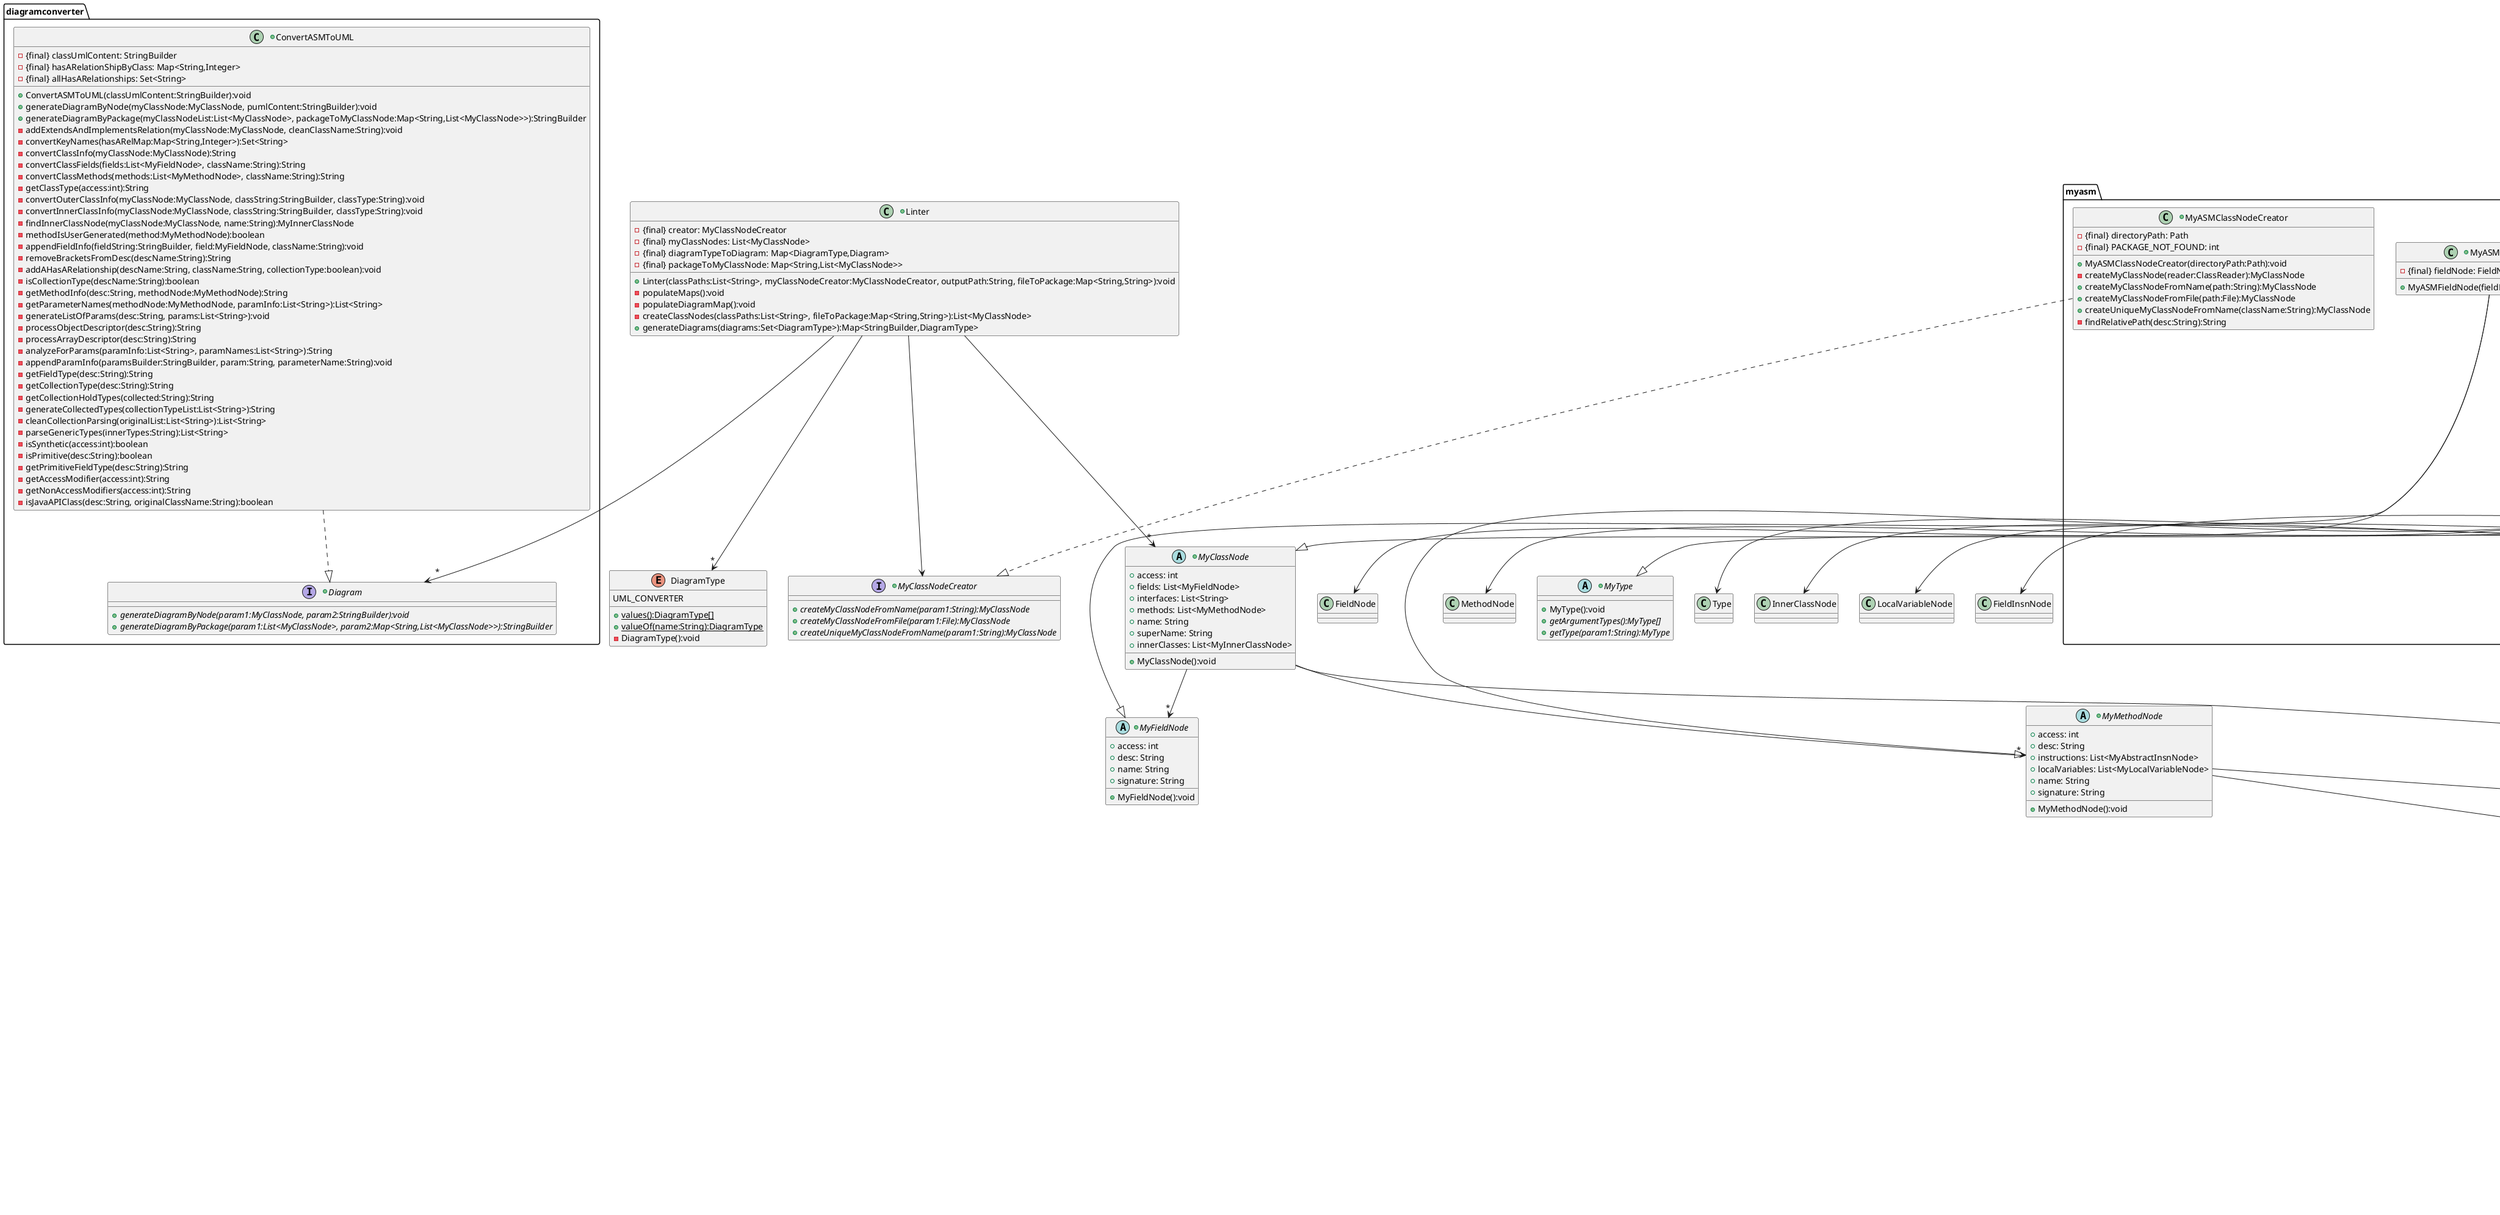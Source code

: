 @startuml
+class Linter{
	-{final} creator: MyClassNodeCreator
	-{final} myClassNodes: List<MyClassNode>
	-{final} diagramTypeToDiagram: Map<DiagramType,Diagram>
	-{final} packageToMyClassNode: Map<String,List<MyClassNode>>
	+Linter(classPaths:List<String>, myClassNodeCreator:MyClassNodeCreator, outputPath:String, fileToPackage:Map<String,String>):void
	-populateMaps():void
	-populateDiagramMap():void
	-createClassNodes(classPaths:List<String>, fileToPackage:Map<String,String>):List<MyClassNode>
	+generateDiagrams(diagrams:Set<DiagramType>):Map<StringBuilder,DiagramType>
	}

+interface MyClassNodeCreator{
	+{abstract}createMyClassNodeFromName(param1:String):MyClassNode
	+{abstract}createMyClassNodeFromFile(param1:File):MyClassNode
	+{abstract}createUniqueMyClassNodeFromName(param1:String):MyClassNode
	}

+abstract class MyLocalVariableNode{
	+ end: MyLabelNode
	+ index: int
	+ name: String
	+ start: MyLabelNode
	+MyLocalVariableNode():void
	}

+class MyDefaultInsnNode{
	+MyDefaultInsnNode():void
	+getNext():MyAbstractInsnNode
	+getOpcode():int
	+getType():int
	}

+abstract class MyType{
	+MyType():void
	+{abstract}getArgumentTypes():MyType[]
	+{abstract}getType(param1:String):MyType
	}

+abstract class MyFieldInsnNode{
	+ desc: String
	+ name: String
	+ owner: String
	+MyFieldInsnNode():void
	}

+abstract class MyClassNode{
	+ access: int
	+ fields: List<MyFieldNode>
	+ interfaces: List<String>
	+ methods: List<MyMethodNode>
	+ name: String
	+ superName: String
	+ innerClasses: List<MyInnerClassNode>
	+MyClassNode():void
	}

+abstract class MyMethodInsnNode{
	+ desc: String
	+ name: String
	+ owner: String
	+MyMethodInsnNode():void
	}

+abstract class MyAbstractInsnNode{
	+{static}{final} FIELD_INSN: int
	+{static}{final} LABEL: int
	+{static}{final} METHOD_INSN: int
	+{static}{final} VAR_INSN: int
	+MyAbstractInsnNode():void
	+{abstract}getNext():MyAbstractInsnNode
	+{abstract}getOpcode():int
	+{abstract}getType():int
	}

+abstract class MyFieldNode{
	+ access: int
	+ desc: String
	+ name: String
	+ signature: String
	+MyFieldNode():void
	}

+abstract class MyVarInsnNode{
	+ var: int
	+MyVarInsnNode():void
	}

+interface MyOpcodes{
	+{static}{final} ACC_PUBLIC: int
	+{static}{final} ACC_PRIVATE: int
	+{static}{final} ACC_PROTECTED: int
	+{static}{final} H_INVOKEVIRTUAL: int
	+{static}{final} H_INVOKESTATIC: int
	+{static}{final} H_INVOKESPECIAL: int
	+{static}{final} ACC_STATIC: int
	+{static}{final} H_INVOKEINTERFACE: int
	+{static}{final} ACC_FINAL: int
	+{static}{final} ILOAD: int
	+{static}{final} LLOAD: int
	+{static}{final} FLOAD: int
	+{static}{final} DLOAD: int
	+{static}{final} ALOAD: int
	+{static}{final} ISTORE: int
	+{static}{final} LSTORE: int
	+{static}{final} FSTORE: int
	+{static}{final} DSTORE: int
	+{static}{final} ASTORE: int
	+{static}{final} GETSTATIC: int
	+{static}{final} PUTSTATIC: int
	+{static}{final} GETFIELD: int
	+{static}{final} PUTFIELD: int
	+{static}{final} INVOKEVIRTUAL: int
	+{static}{final} INVOKESPECIAL: int
	+{static}{final} INVOKEINTERFACE: int
	+{static}{final} INVOKEDYNAMIC: int
	+{static}{final} ACC_INTERFACE: int
	+{static}{final} ACC_ABSTRACT: int
	+{static}{final} ACC_SYNTHETIC: int
	+{static}{final} ACC_ENUM: int
	+{static}{final} ASM8: int
	}

+abstract class MyMethodNode{
	+ access: int
	+ desc: String
	+ instructions: List<MyAbstractInsnNode>
	+ localVariables: List<MyLocalVariableNode>
	+ name: String
	+ signature: String
	+MyMethodNode():void
	}

enum DiagramType{
	UML_CONVERTER
	+{static}values():DiagramType[]
	+{static}valueOf(name:String):DiagramType
	-DiagramType():void
	}

+abstract class MyInnerClassNode{
	+ access: int
	+ name: String
	+MyInnerClassNode():void
	}

+abstract class MyLabelNode{
	+MyLabelNode():void
	+{abstract}getLabel():MyLabel
	}

+interface MyLabel{
	+{abstract}equals(param1:MyLabel):boolean
	}

package myasm {
	+class MyASMMethodInsnNode{
	-{final} methodInsnNode: MethodInsnNode
	-{final} factory: MyASMAbstractInsnNodeFactory
	+MyASMMethodInsnNode(methodInsnNode:AbstractInsnNode, factory:MyASMAbstractInsnNodeFactory):void
	+getNext():MyAbstractInsnNode
	+getOpcode():int
	+getType():int
	}

+class MyASMVarInsnNode{
	-{final} varInsnNode: VarInsnNode
	-{final} factory: MyASMAbstractInsnNodeFactory
	+MyASMVarInsnNode(varInsnNode:AbstractInsnNode, factory:MyASMAbstractInsnNodeFactory):void
	+getNext():MyAbstractInsnNode
	+getOpcode():int
	+getType():int
	}

+class MyASMClassNodeCreator{
	-{final} directoryPath: Path
	-{final} PACKAGE_NOT_FOUND: int
	+MyASMClassNodeCreator(directoryPath:Path):void
	-createMyClassNode(reader:ClassReader):MyClassNode
	+createMyClassNodeFromName(path:String):MyClassNode
	+createMyClassNodeFromFile(path:File):MyClassNode
	+createUniqueMyClassNodeFromName(className:String):MyClassNode
	-findRelativePath(desc:String):String
	}

+class MyASMClassNode{
	-{final} classNode: ClassNode
	+MyASMClassNode(classNode:ClassNode):void
	-convertInnerClasses():List<MyInnerClassNode>
	-convertFields():List<MyFieldNode>
	-convertMethods():List<MyMethodNode>
	+getClassNode():ClassNode
	}

+class MyASMLabel{
	-{final} label: Label
	+MyASMLabel(label:Label):void
	+equals(otherLabel:MyLabel):boolean
	+getLabel():Label
	}

+class MyASMLabelNode{
	-{final} labelNode: LabelNode
	-{final} factory: MyASMAbstractInsnNodeFactory
	+MyASMLabelNode(labelNode:AbstractInsnNode, factory:MyASMAbstractInsnNodeFactory):void
	+getNext():MyAbstractInsnNode
	+getOpcode():int
	+getType():int
	+getLabel():MyLabel
	}

+class MyASMFieldNode{
	-{final} fieldNode: FieldNode
	+MyASMFieldNode(fieldNode:FieldNode):void
	}

+class MyASMLocalVariableNode{
	-{final} localVariableNode: LocalVariableNode
	+MyASMLocalVariableNode(localVariableNode:LocalVariableNode):void
	}

+class MyASMAbstractInsnNodeFactory{
	+MyASMAbstractInsnNodeFactory():void
	+constructTypedInsnNode(node:AbstractInsnNode):MyAbstractInsnNode
	}

+class MyASMInnerClassNode{
	-{final} innerClassNode: InnerClassNode
	+MyASMInnerClassNode(icn:InnerClassNode):void
	}

+class MyASMMethodNode{
	-{final} methodNode: MethodNode
	-{final} factory: MyASMAbstractInsnNodeFactory
	+MyASMMethodNode(methodNode:MethodNode):void
	-convertInstructionNodes():List<MyAbstractInsnNode>
	-convertLocalVariableNodes():List<MyLocalVariableNode>
	}

+class MyASMType{
	-{final} type: Type
	+MyASMType(type:Type):void
	+MyASMType():void
	+getArgumentTypes():MyType[]
	+getType(typeDescriptor:String):MyType
	}

+class MyASMFieldInsnNode{
	-{final} fieldInsnNode: FieldInsnNode
	-{final} factory: MyASMAbstractInsnNodeFactory
	+MyASMFieldInsnNode(abstractInsnNode:AbstractInsnNode, factory:MyASMAbstractInsnNodeFactory):void
	+getNext():MyAbstractInsnNode
	+getOpcode():int
	+getType():int
	}

}
package diagramconverter {
	+interface Diagram{
	+{abstract}generateDiagramByNode(param1:MyClassNode, param2:StringBuilder):void
	+{abstract}generateDiagramByPackage(param1:List<MyClassNode>, param2:Map<String,List<MyClassNode>>):StringBuilder
	}

+class ConvertASMToUML{
	-{final} classUmlContent: StringBuilder
	-{final} hasARelationShipByClass: Map<String,Integer>
	-{final} allHasARelationships: Set<String>
	+ConvertASMToUML(classUmlContent:StringBuilder):void
	+generateDiagramByNode(myClassNode:MyClassNode, pumlContent:StringBuilder):void
	+generateDiagramByPackage(myClassNodeList:List<MyClassNode>, packageToMyClassNode:Map<String,List<MyClassNode>>):StringBuilder
	-addExtendsAndImplementsRelation(myClassNode:MyClassNode, cleanClassName:String):void
	-convertKeyNames(hasARelMap:Map<String,Integer>):Set<String>
	-convertClassInfo(myClassNode:MyClassNode):String
	-convertClassFields(fields:List<MyFieldNode>, className:String):String
	-convertClassMethods(methods:List<MyMethodNode>, className:String):String
	-getClassType(access:int):String
	-convertOuterClassInfo(myClassNode:MyClassNode, classString:StringBuilder, classType:String):void
	-convertInnerClassInfo(myClassNode:MyClassNode, classString:StringBuilder, classType:String):void
	-findInnerClassNode(myClassNode:MyClassNode, name:String):MyInnerClassNode
	-methodIsUserGenerated(method:MyMethodNode):boolean
	-appendFieldInfo(fieldString:StringBuilder, field:MyFieldNode, className:String):void
	-removeBracketsFromDesc(descName:String):String
	-addAHasARelationship(descName:String, className:String, collectionType:boolean):void
	-isCollectionType(descName:String):boolean
	-getMethodInfo(desc:String, methodNode:MyMethodNode):String
	-getParameterNames(methodNode:MyMethodNode, paramInfo:List<String>):List<String>
	-generateListOfParams(desc:String, params:List<String>):void
	-processObjectDescriptor(desc:String):String
	-processArrayDescriptor(desc:String):String
	-analyzeForParams(paramInfo:List<String>, paramNames:List<String>):String
	-appendParamInfo(paramsBuilder:StringBuilder, param:String, parameterName:String):void
	-getFieldType(desc:String):String
	-getCollectionType(desc:String):String
	-getCollectionHoldTypes(collected:String):String
	-generateCollectedTypes(collectionTypeList:List<String>):String
	-cleanCollectionParsing(originalList:List<String>):List<String>
	-parseGenericTypes(innerTypes:String):List<String>
	-isSynthetic(access:int):boolean
	-isPrimitive(desc:String):boolean
	-getPrimitiveFieldType(desc:String):String
	-getAccessModifier(access:int):String
	-getNonAccessModifiers(access:int):String
	-isJavaAPIClass(desc:String, originalClassName:String):boolean
	}

}
package constants {
	+class Constants{
	+{static}{final} PUML_TYPE: String
	+{static}{final} OUTPUT_DIRECTORY_FOR_CHECKS: String
	+{static}{final} OUTPUT_FOR_PUML_CLASSDIAGRAM: String
	+{static}{final} ABBREVIATION_ERROR: String
	+{static}{final} INVALID_PACKAGE: String
	+Constants():void
	}

}
MyMethodNode-->"*"MyLocalVariableNode
MyASMFieldNode--|>MyFieldNode
MyASMMethodNode-->MyASMAbstractInsnNodeFactory
MyASMType-->Type
MyASMLabel-->Label
MyASMClassNodeCreator..|>MyClassNodeCreator
MyASMLocalVariableNode-->LocalVariableNode
MyASMInnerClassNode--|>MyInnerClassNode
MyASMFieldInsnNode-->FieldInsnNode
MyClassNode-->"*"MyFieldNode
MyLabelNode--|>MyAbstractInsnNode
MyASMFieldInsnNode-->MyASMAbstractInsnNodeFactory
ConvertASMToUML..|>Diagram
Linter-->"*"DiagramType
MyDefaultInsnNode--|>MyAbstractInsnNode
MyASMFieldNode-->FieldNode
MyClassNode-->"*"MyMethodNode
Linter-->"*"Diagram
MyASMMethodNode--|>MyMethodNode
MyClassNode-->"*"MyInnerClassNode
MyASMMethodNode-->MethodNode
MyASMFieldInsnNode--|>MyFieldInsnNode
MyASMClassNode--|>MyClassNode
MyASMLabelNode-->MyASMAbstractInsnNodeFactory
MyVarInsnNode--|>MyAbstractInsnNode
MyASMVarInsnNode--|>MyVarInsnNode
MyASMLabelNode--|>MyLabelNode
MyASMLocalVariableNode--|>MyLocalVariableNode
MyASMVarInsnNode-->MyASMAbstractInsnNodeFactory
Linter-->MyClassNodeCreator
MyASMType--|>MyType
MyASMMethodInsnNode--|>MyMethodInsnNode
MyASMClassNode-->ClassNode
MyFieldInsnNode--|>MyAbstractInsnNode
MyASMLabel..|>MyLabel
MyASMInnerClassNode-->InnerClassNode
MyLocalVariableNode-->"2"MyLabelNode
MyMethodInsnNode--|>MyAbstractInsnNode
MyASMVarInsnNode-->VarInsnNode
MyASMLabelNode-->LabelNode
MyASMMethodInsnNode-->MethodInsnNode
MyMethodNode-->"*"MyAbstractInsnNode
Linter-->"*"MyClassNode
MyASMMethodInsnNode-->MyASMAbstractInsnNodeFactory
@enduml
